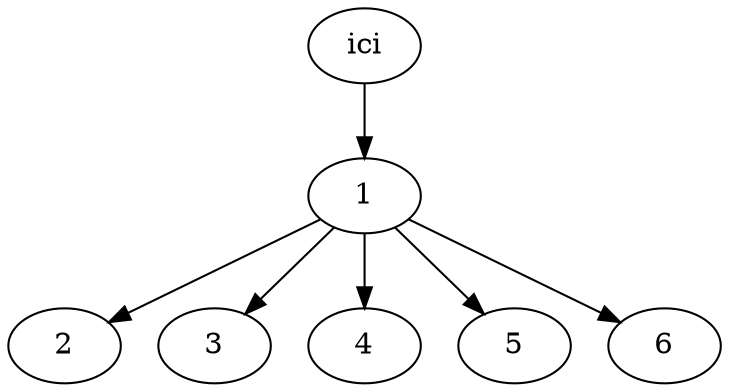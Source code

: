 digraph G{
   0 [label="ici",input=false,output=false];
   1[input=false,output=false];
   2[input=false,output=false];
   3[input=false,output=false];
   4[input=false,output=false];
   5[input=false,output=false];
   6[input=false,output=false];
   0->1;
   1->2;
   1->3;
   1->4;
   1->5;
   1->6;
}